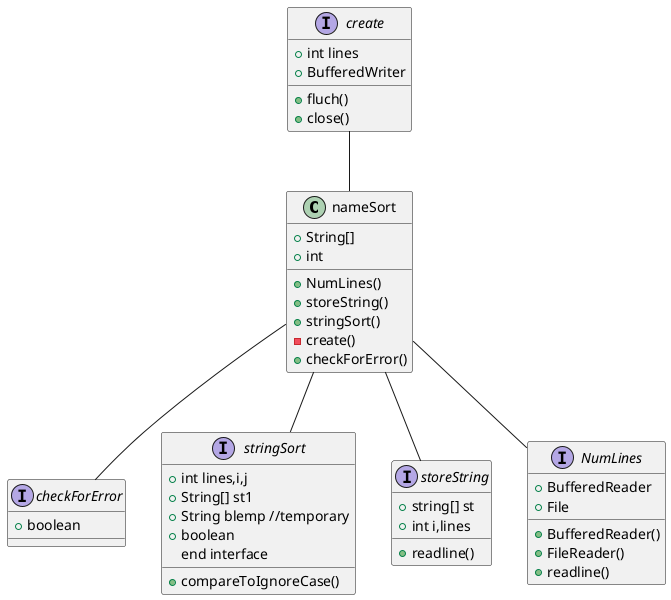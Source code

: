 @startuml
class nameSort{
+NumLines()
+storeString()
+stringSort()
-create()
+checkForError()
+ String[]
+int
}
create--nameSort
nameSort--checkForError
nameSort--stringSort
nameSort--storeString
nameSort--NumLines

interface create{
+int lines
+BufferedWriter
+fluch()
+close()
}

interface checkForError{
+boolean
}
interface stringSort{
+int lines,i,j
+String[] st1
+String blemp //temporary
+boolean
+compareToIgnoreCase()
end interface
}
interface storeString{
+string[] st
+int i,lines
+readline()
}
interface NumLines{
+BufferedReader()
+BufferedReader
+FileReader()
+File
+readline()
}

@enduml